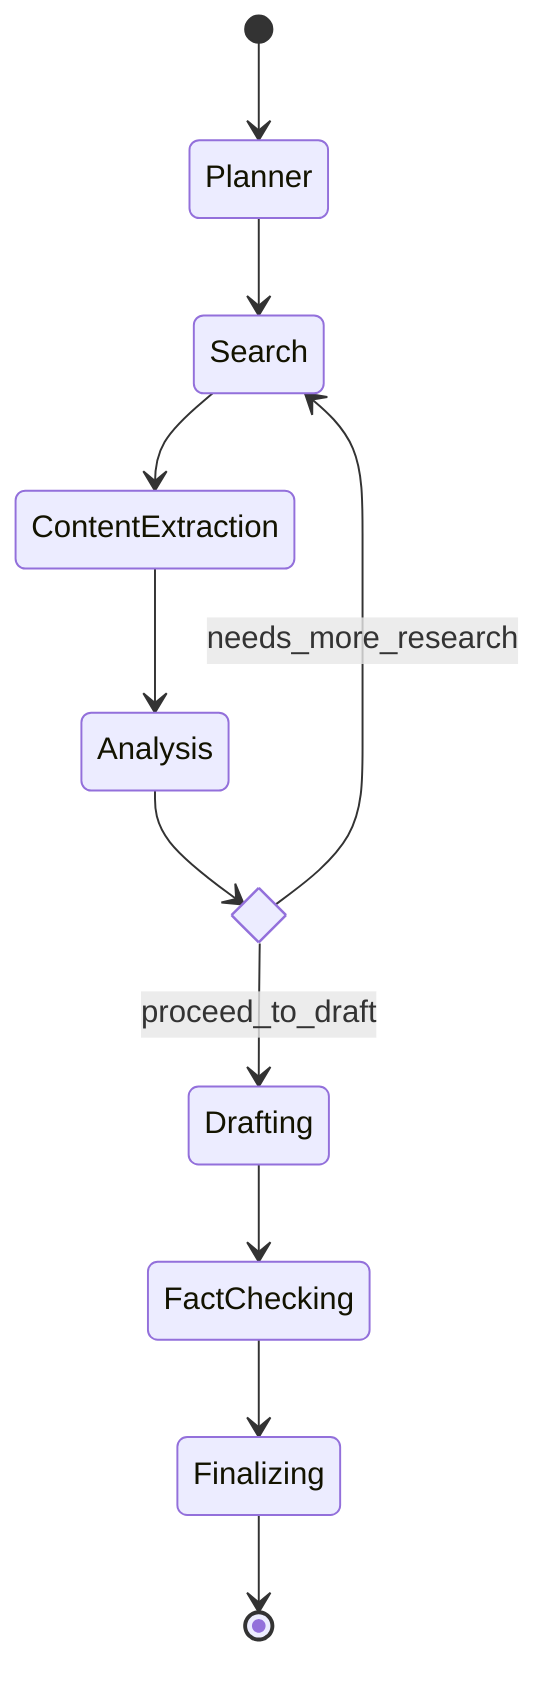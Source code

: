 stateDiagram-v2
    [*] --> Planner
    Planner --> Search
    Search --> ContentExtraction
    ContentExtraction --> Analysis
    
    state if_state <<choice>>
    Analysis --> if_state
    if_state --> Search: needs_more_research
    if_state --> Drafting: proceed_to_draft
    
    Drafting --> FactChecking
    FactChecking --> Finalizing
    Finalizing --> [*]